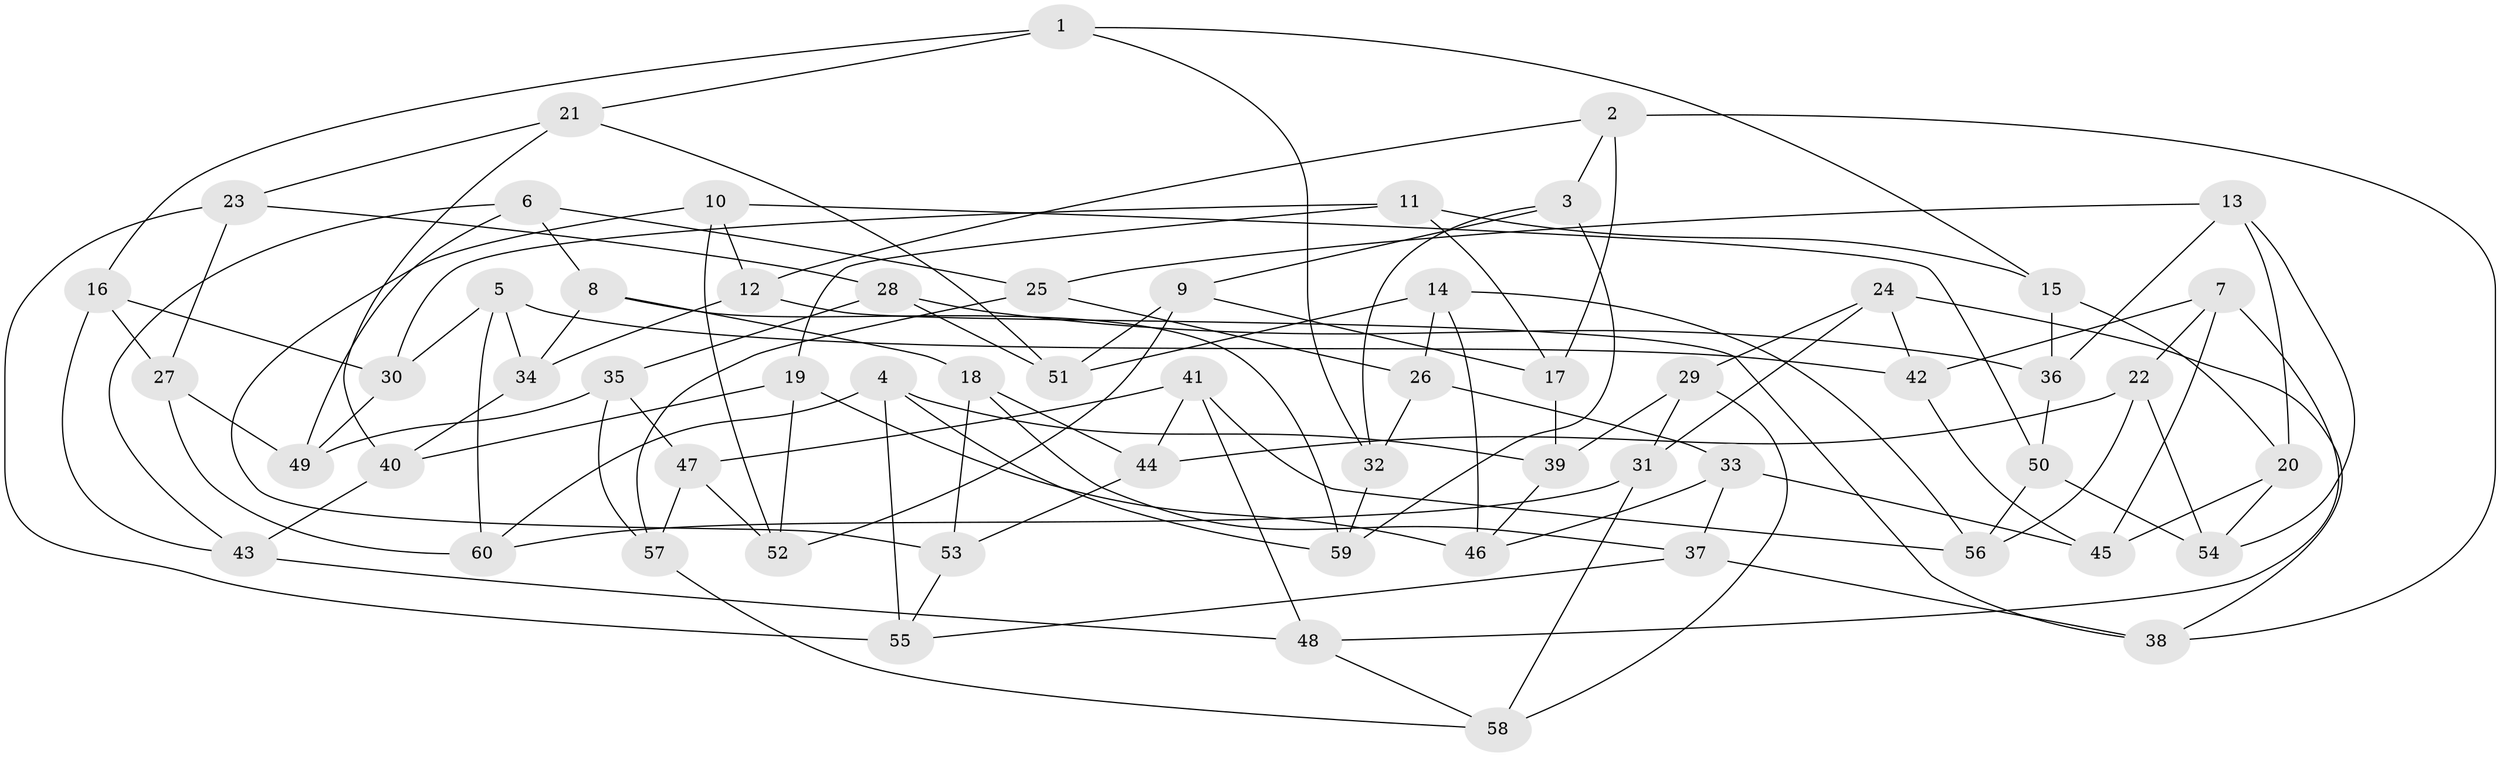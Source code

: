// coarse degree distribution, {6: 0.45454545454545453, 5: 0.36363636363636365, 4: 0.12121212121212122, 3: 0.06060606060606061}
// Generated by graph-tools (version 1.1) at 2025/42/03/06/25 10:42:18]
// undirected, 60 vertices, 120 edges
graph export_dot {
graph [start="1"]
  node [color=gray90,style=filled];
  1;
  2;
  3;
  4;
  5;
  6;
  7;
  8;
  9;
  10;
  11;
  12;
  13;
  14;
  15;
  16;
  17;
  18;
  19;
  20;
  21;
  22;
  23;
  24;
  25;
  26;
  27;
  28;
  29;
  30;
  31;
  32;
  33;
  34;
  35;
  36;
  37;
  38;
  39;
  40;
  41;
  42;
  43;
  44;
  45;
  46;
  47;
  48;
  49;
  50;
  51;
  52;
  53;
  54;
  55;
  56;
  57;
  58;
  59;
  60;
  1 -- 16;
  1 -- 32;
  1 -- 15;
  1 -- 21;
  2 -- 12;
  2 -- 17;
  2 -- 38;
  2 -- 3;
  3 -- 59;
  3 -- 32;
  3 -- 9;
  4 -- 55;
  4 -- 60;
  4 -- 59;
  4 -- 39;
  5 -- 42;
  5 -- 30;
  5 -- 60;
  5 -- 34;
  6 -- 8;
  6 -- 25;
  6 -- 49;
  6 -- 43;
  7 -- 48;
  7 -- 45;
  7 -- 22;
  7 -- 42;
  8 -- 34;
  8 -- 59;
  8 -- 18;
  9 -- 52;
  9 -- 51;
  9 -- 17;
  10 -- 50;
  10 -- 12;
  10 -- 52;
  10 -- 53;
  11 -- 17;
  11 -- 19;
  11 -- 30;
  11 -- 15;
  12 -- 38;
  12 -- 34;
  13 -- 25;
  13 -- 54;
  13 -- 36;
  13 -- 20;
  14 -- 26;
  14 -- 51;
  14 -- 46;
  14 -- 56;
  15 -- 20;
  15 -- 36;
  16 -- 43;
  16 -- 27;
  16 -- 30;
  17 -- 39;
  18 -- 37;
  18 -- 44;
  18 -- 53;
  19 -- 52;
  19 -- 40;
  19 -- 46;
  20 -- 54;
  20 -- 45;
  21 -- 23;
  21 -- 51;
  21 -- 40;
  22 -- 56;
  22 -- 44;
  22 -- 54;
  23 -- 28;
  23 -- 55;
  23 -- 27;
  24 -- 38;
  24 -- 31;
  24 -- 29;
  24 -- 42;
  25 -- 57;
  25 -- 26;
  26 -- 32;
  26 -- 33;
  27 -- 49;
  27 -- 60;
  28 -- 51;
  28 -- 36;
  28 -- 35;
  29 -- 39;
  29 -- 58;
  29 -- 31;
  30 -- 49;
  31 -- 58;
  31 -- 60;
  32 -- 59;
  33 -- 37;
  33 -- 45;
  33 -- 46;
  34 -- 40;
  35 -- 47;
  35 -- 57;
  35 -- 49;
  36 -- 50;
  37 -- 55;
  37 -- 38;
  39 -- 46;
  40 -- 43;
  41 -- 56;
  41 -- 44;
  41 -- 47;
  41 -- 48;
  42 -- 45;
  43 -- 48;
  44 -- 53;
  47 -- 57;
  47 -- 52;
  48 -- 58;
  50 -- 54;
  50 -- 56;
  53 -- 55;
  57 -- 58;
}
